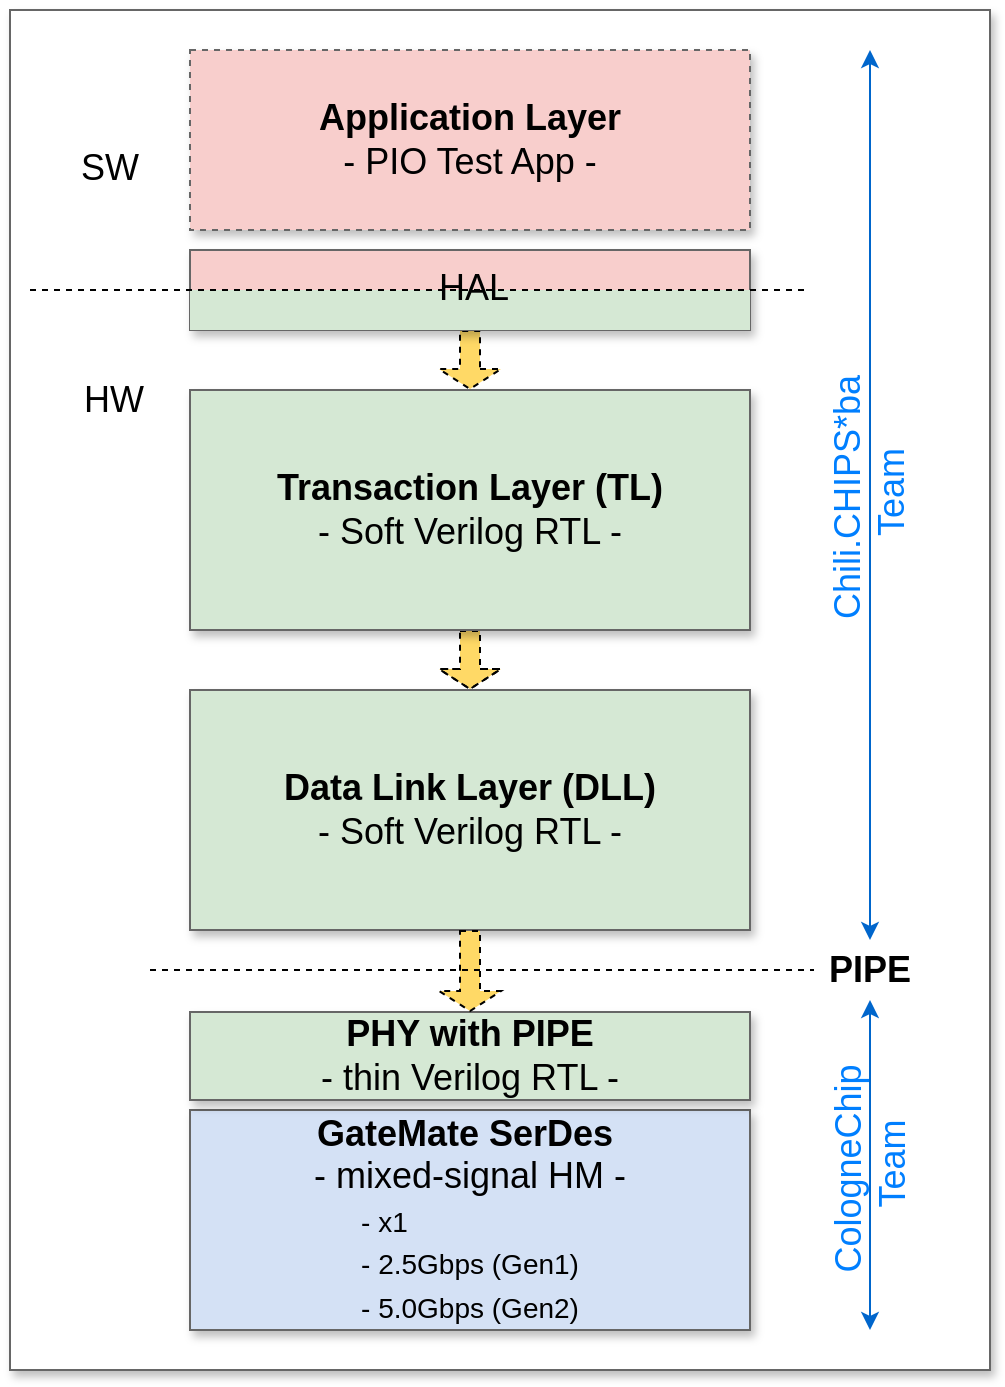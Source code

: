 <mxfile version="28.1.2">
  <diagram name="pcie-ep-top-stack" id="iVADKCF5TQAQzMJhJC40">
    <mxGraphModel dx="861" dy="740" grid="1" gridSize="10" guides="1" tooltips="1" connect="1" arrows="1" fold="1" page="1" pageScale="1.5" pageWidth="1169" pageHeight="826" background="none" math="0" shadow="0">
      <root>
        <mxCell id="AeBB8-sio0Yl_H-ksZP_-0" style=";html=1;" />
        <mxCell id="AeBB8-sio0Yl_H-ksZP_-1" style=";html=1;" parent="AeBB8-sio0Yl_H-ksZP_-0" />
        <mxCell id="Jr1wNBjs-3OzKCK7sR3b-0" value="" style="whiteSpace=wrap;html=1;shadow=1;fontSize=18;fillColor=#FFFFFF;strokeColor=#666666;" parent="AeBB8-sio0Yl_H-ksZP_-1" vertex="1">
          <mxGeometry x="36" y="38" width="490" height="680" as="geometry" />
        </mxCell>
        <mxCell id="0kSYVy-Y1JwLHe2bQv9W-3" style="edgeStyle=orthogonalEdgeStyle;rounded=0;orthogonalLoop=1;jettySize=auto;html=1;exitX=0.25;exitY=0;exitDx=0;exitDy=0;entryX=0.25;entryY=1;entryDx=0;entryDy=0;dashed=1;endArrow=none;endFill=0;shape=flexArrow;endSize=3;startSize=3;fillColor=#FFD966;" parent="AeBB8-sio0Yl_H-ksZP_-1" source="FPzUiwhHF7_pBEXh611t-1" edge="1">
          <mxGeometry relative="1" as="geometry">
            <mxPoint x="265" y="410" as="targetPoint" />
          </mxGeometry>
        </mxCell>
        <mxCell id="0kSYVy-Y1JwLHe2bQv9W-4" style="edgeStyle=orthogonalEdgeStyle;rounded=0;orthogonalLoop=1;jettySize=auto;html=1;exitX=0.75;exitY=0;exitDx=0;exitDy=0;entryX=0.75;entryY=1;entryDx=0;entryDy=0;shape=flexArrow;endSize=3;startSize=3;fillColor=#A680B8;" parent="AeBB8-sio0Yl_H-ksZP_-1" source="FPzUiwhHF7_pBEXh611t-1" edge="1">
          <mxGeometry relative="1" as="geometry">
            <mxPoint x="335" y="410" as="targetPoint" />
          </mxGeometry>
        </mxCell>
        <mxCell id="0kSYVy-Y1JwLHe2bQv9W-9" style="edgeStyle=orthogonalEdgeStyle;rounded=0;orthogonalLoop=1;jettySize=auto;html=1;exitX=0.25;exitY=1;exitDx=0;exitDy=0;entryX=0.25;entryY=0;entryDx=0;entryDy=0;shape=flexArrow;endSize=3;startSize=3;fillColor=#A680B8;" parent="AeBB8-sio0Yl_H-ksZP_-1" source="FPzUiwhHF7_pBEXh611t-4" edge="1">
          <mxGeometry relative="1" as="geometry">
            <mxPoint x="435" y="350" as="targetPoint" />
          </mxGeometry>
        </mxCell>
        <mxCell id="0kSYVy-Y1JwLHe2bQv9W-10" style="edgeStyle=orthogonalEdgeStyle;rounded=0;orthogonalLoop=1;jettySize=auto;html=1;exitX=0.75;exitY=1;exitDx=0;exitDy=0;entryX=0.75;entryY=0;entryDx=0;entryDy=0;dashed=1;endArrow=none;endFill=0;shape=flexArrow;endSize=3;startSize=3;fillColor=#FFD966;" parent="AeBB8-sio0Yl_H-ksZP_-1" source="FPzUiwhHF7_pBEXh611t-4" edge="1">
          <mxGeometry relative="1" as="geometry">
            <mxPoint x="505" y="350" as="targetPoint" />
          </mxGeometry>
        </mxCell>
        <mxCell id="0kSYVy-Y1JwLHe2bQv9W-11" style="edgeStyle=orthogonalEdgeStyle;rounded=0;orthogonalLoop=1;jettySize=auto;html=1;exitX=0.25;exitY=1;exitDx=0;exitDy=0;entryX=0.25;entryY=0;entryDx=0;entryDy=0;shape=flexArrow;endSize=3;startSize=3;fillColor=#A680B8;" parent="AeBB8-sio0Yl_H-ksZP_-1" source="FPzUiwhHF7_pBEXh611t-10" edge="1">
          <mxGeometry relative="1" as="geometry">
            <mxPoint x="435" y="440" as="targetPoint" />
          </mxGeometry>
        </mxCell>
        <mxCell id="0kSYVy-Y1JwLHe2bQv9W-12" style="edgeStyle=orthogonalEdgeStyle;rounded=0;orthogonalLoop=1;jettySize=auto;html=1;exitX=0.75;exitY=1;exitDx=0;exitDy=0;entryX=0.75;entryY=0;entryDx=0;entryDy=0;dashed=1;endArrow=none;endFill=0;shape=flexArrow;endSize=3;startSize=3;fillColor=#FFD966;" parent="AeBB8-sio0Yl_H-ksZP_-1" source="FPzUiwhHF7_pBEXh611t-10" edge="1">
          <mxGeometry relative="1" as="geometry">
            <mxPoint x="505" y="440" as="targetPoint" />
          </mxGeometry>
        </mxCell>
        <mxCell id="0kSYVy-Y1JwLHe2bQv9W-5" style="edgeStyle=orthogonalEdgeStyle;rounded=0;orthogonalLoop=1;jettySize=auto;html=1;exitX=0.25;exitY=0;exitDx=0;exitDy=0;entryX=0.25;entryY=1;entryDx=0;entryDy=0;dashed=1;endArrow=none;endFill=0;shape=flexArrow;fillColor=#FFD966;" parent="AeBB8-sio0Yl_H-ksZP_-1" source="FPzUiwhHF7_pBEXh611t-11" edge="1">
          <mxGeometry relative="1" as="geometry">
            <mxPoint x="265" y="320" as="targetPoint" />
          </mxGeometry>
        </mxCell>
        <mxCell id="0kSYVy-Y1JwLHe2bQv9W-6" style="edgeStyle=orthogonalEdgeStyle;rounded=0;orthogonalLoop=1;jettySize=auto;html=1;exitX=0.75;exitY=0;exitDx=0;exitDy=0;entryX=0.75;entryY=1;entryDx=0;entryDy=0;shape=flexArrow;endSize=3;startSize=3;fillColor=#A680B8;" parent="AeBB8-sio0Yl_H-ksZP_-1" source="FPzUiwhHF7_pBEXh611t-11" edge="1">
          <mxGeometry relative="1" as="geometry">
            <mxPoint x="335" y="320" as="targetPoint" />
          </mxGeometry>
        </mxCell>
        <mxCell id="0kSYVy-Y1JwLHe2bQv9W-7" style="edgeStyle=orthogonalEdgeStyle;rounded=0;orthogonalLoop=1;jettySize=auto;html=1;exitX=1;exitY=0.25;exitDx=0;exitDy=0;entryX=0;entryY=0.25;entryDx=0;entryDy=0;dashed=1;shape=flexArrow;endSize=3;startSize=3;fillColor=#FFD966;" parent="AeBB8-sio0Yl_H-ksZP_-1" target="FPzUiwhHF7_pBEXh611t-4" edge="1">
          <mxGeometry relative="1" as="geometry">
            <mxPoint x="370" y="275" as="sourcePoint" />
          </mxGeometry>
        </mxCell>
        <mxCell id="0kSYVy-Y1JwLHe2bQv9W-8" style="edgeStyle=orthogonalEdgeStyle;rounded=0;orthogonalLoop=1;jettySize=auto;html=1;exitX=1;exitY=0.75;exitDx=0;exitDy=0;entryX=0;entryY=0.75;entryDx=0;entryDy=0;shape=flexArrow;endSize=3;startSize=3;fillColor=#A680B8;" parent="AeBB8-sio0Yl_H-ksZP_-1" target="FPzUiwhHF7_pBEXh611t-4" edge="1">
          <mxGeometry relative="1" as="geometry">
            <mxPoint x="370" y="305" as="sourcePoint" />
          </mxGeometry>
        </mxCell>
        <mxCell id="UBBNeBkAg1hyHC5WGzaB-0" value="HW" style="text;html=1;align=center;verticalAlign=middle;whiteSpace=wrap;rounded=0;fontSize=18;" parent="AeBB8-sio0Yl_H-ksZP_-1" vertex="1">
          <mxGeometry x="63" y="218" width="50" height="30" as="geometry" />
        </mxCell>
        <mxCell id="L0XiJvnp8FuRfK17jGib-0" value="&lt;b&gt;Application Layer&lt;/b&gt;&lt;div&gt;- PIO Test App -&lt;/div&gt;" style="whiteSpace=wrap;html=1;shadow=1;fontSize=18;fillColor=#F8CECC;strokeColor=#666666;rotation=0;dashed=1;" parent="AeBB8-sio0Yl_H-ksZP_-1" vertex="1">
          <mxGeometry x="126" y="58" width="280" height="90" as="geometry" />
        </mxCell>
        <mxCell id="PKpEmeWrTmAuyZNnIx-F-3" value="SW" style="text;html=1;align=center;verticalAlign=middle;whiteSpace=wrap;rounded=0;fontSize=18;" parent="AeBB8-sio0Yl_H-ksZP_-1" vertex="1">
          <mxGeometry x="66" y="102" width="40" height="30" as="geometry" />
        </mxCell>
        <mxCell id="4keF-OSWOWsRNEGEbGln-13" style="edgeStyle=orthogonalEdgeStyle;rounded=0;orthogonalLoop=1;jettySize=auto;html=1;exitX=0.5;exitY=0;exitDx=0;exitDy=0;entryX=0.5;entryY=1;entryDx=0;entryDy=0;startArrow=classic;startFill=1;endArrow=none;endFill=0;dashed=1;shape=flexArrow;endSize=3;startSize=3;fillColor=#FFD966;" parent="AeBB8-sio0Yl_H-ksZP_-1" source="FPzUiwhHF7_pBEXh611t-2" target="cCnOBG8AQMa66YPJWPuT-0" edge="1">
          <mxGeometry relative="1" as="geometry" />
        </mxCell>
        <mxCell id="0kSYVy-Y1JwLHe2bQv9W-13" style="edgeStyle=orthogonalEdgeStyle;rounded=0;orthogonalLoop=1;jettySize=auto;html=1;exitX=0.5;exitY=1;exitDx=0;exitDy=0;dashed=1;shape=flexArrow;endSize=3;startSize=3;fillColor=#FFD966;" parent="AeBB8-sio0Yl_H-ksZP_-1" source="FPzUiwhHF7_pBEXh611t-2" target="X933TCw_-QwqKFYSolv7-0" edge="1">
          <mxGeometry relative="1" as="geometry">
            <mxPoint x="526" y="423" as="sourcePoint" />
            <mxPoint x="556.98" y="423.12" as="targetPoint" />
          </mxGeometry>
        </mxCell>
        <mxCell id="UBBNeBkAg1hyHC5WGzaB-4" value="" style="whiteSpace=wrap;html=1;shadow=1;fontSize=18;fillColor=#F8CECC;strokeColor=#666666;" parent="AeBB8-sio0Yl_H-ksZP_-1" vertex="1">
          <mxGeometry x="126" y="158" width="280" height="40" as="geometry" />
        </mxCell>
        <mxCell id="FPzUiwhHF7_pBEXh611t-2" value="&lt;b&gt;Transaction Layer (TL)&lt;/b&gt;&lt;br&gt;- Soft Verilog RTL -" style="whiteSpace=wrap;html=1;shadow=1;fontSize=18;fillColor=#D5E8D4;strokeColor=#666666;" parent="AeBB8-sio0Yl_H-ksZP_-1" vertex="1">
          <mxGeometry x="126" y="228" width="280" height="120" as="geometry" />
        </mxCell>
        <mxCell id="FPzUiwhHF7_pBEXh611t-0" value="&lt;div style=&quot;&quot;&gt;&lt;span style=&quot;background-color: transparent; color: light-dark(rgb(0, 0, 0), rgb(255, 255, 255));&quot;&gt;&lt;b&gt;GateMate SerDes&amp;nbsp;&lt;/b&gt;&lt;br&gt;- mixed-signal HM -&lt;/span&gt;&lt;/div&gt;&lt;div&gt;&lt;font style=&quot;font-size: 14px;&quot;&gt;- x1&amp;nbsp; &amp;nbsp; &amp;nbsp; &amp;nbsp; &amp;nbsp; &amp;nbsp; &amp;nbsp; &amp;nbsp; &amp;nbsp; &amp;nbsp; &amp;nbsp;&amp;nbsp;&lt;br&gt;- 2.5Gbps (Gen1)&lt;/font&gt;&lt;/div&gt;&lt;div&gt;&lt;font style=&quot;font-size: 14px;&quot;&gt;- 5.0Gbps (Gen2)&lt;/font&gt;&lt;/div&gt;" style="whiteSpace=wrap;html=1;shadow=1;fontSize=18;fillColor=#D4E1F5;strokeColor=#666666;align=center;" parent="AeBB8-sio0Yl_H-ksZP_-1" vertex="1">
          <mxGeometry x="126" y="588" width="280" height="110" as="geometry" />
        </mxCell>
        <mxCell id="cCnOBG8AQMa66YPJWPuT-0" value="" style="whiteSpace=wrap;html=1;shadow=0;fontSize=18;fillColor=#D5E8D4;strokeColor=none;" parent="AeBB8-sio0Yl_H-ksZP_-1" vertex="1">
          <mxGeometry x="126" y="178" width="280" height="20" as="geometry" />
        </mxCell>
        <mxCell id="cCnOBG8AQMa66YPJWPuT-1" value="HAL" style="text;html=1;align=center;verticalAlign=middle;whiteSpace=wrap;rounded=0;fontSize=18;" parent="AeBB8-sio0Yl_H-ksZP_-1" vertex="1">
          <mxGeometry x="233" y="162" width="70" height="30" as="geometry" />
        </mxCell>
        <mxCell id="OlcDU-nbh-58OPeF0slU-0" value="" style="endArrow=none;dashed=1;html=1;rounded=0;" parent="AeBB8-sio0Yl_H-ksZP_-1" edge="1">
          <mxGeometry width="50" height="50" relative="1" as="geometry">
            <mxPoint x="46" y="178" as="sourcePoint" />
            <mxPoint x="434" y="178" as="targetPoint" />
          </mxGeometry>
        </mxCell>
        <mxCell id="X933TCw_-QwqKFYSolv7-0" value="&lt;b&gt;Data Link Layer (DLL)&lt;/b&gt;&lt;br&gt;- Soft Verilog RTL -" style="whiteSpace=wrap;html=1;shadow=1;fontSize=18;fillColor=#D5E8D4;strokeColor=#666666;" vertex="1" parent="AeBB8-sio0Yl_H-ksZP_-1">
          <mxGeometry x="126" y="378" width="280" height="120" as="geometry" />
        </mxCell>
        <mxCell id="X933TCw_-QwqKFYSolv7-5" value="&lt;b&gt;PHY with PIPE&lt;/b&gt;&lt;br&gt;- thin Verilog RTL -" style="whiteSpace=wrap;html=1;shadow=1;fontSize=18;fillColor=#D5E8D4;strokeColor=#666666;" vertex="1" parent="AeBB8-sio0Yl_H-ksZP_-1">
          <mxGeometry x="126" y="539" width="280" height="44" as="geometry" />
        </mxCell>
        <mxCell id="X933TCw_-QwqKFYSolv7-6" style="edgeStyle=orthogonalEdgeStyle;rounded=0;orthogonalLoop=1;jettySize=auto;html=1;exitX=0.5;exitY=1;exitDx=0;exitDy=0;dashed=1;shape=flexArrow;endSize=3;startSize=3;fillColor=#FFD966;entryX=0.5;entryY=0;entryDx=0;entryDy=0;" edge="1" parent="AeBB8-sio0Yl_H-ksZP_-1" source="X933TCw_-QwqKFYSolv7-0" target="X933TCw_-QwqKFYSolv7-5">
          <mxGeometry relative="1" as="geometry">
            <mxPoint x="266" y="498" as="sourcePoint" />
            <mxPoint x="266" y="528" as="targetPoint" />
          </mxGeometry>
        </mxCell>
        <mxCell id="X933TCw_-QwqKFYSolv7-8" value="" style="endArrow=none;dashed=1;html=1;rounded=0;" edge="1" parent="AeBB8-sio0Yl_H-ksZP_-1">
          <mxGeometry width="50" height="50" relative="1" as="geometry">
            <mxPoint x="106" y="518" as="sourcePoint" />
            <mxPoint x="438" y="518" as="targetPoint" />
          </mxGeometry>
        </mxCell>
        <mxCell id="X933TCw_-QwqKFYSolv7-9" value="&lt;b&gt;PIPE&lt;/b&gt;" style="text;html=1;align=center;verticalAlign=middle;whiteSpace=wrap;rounded=0;fontSize=18;" vertex="1" parent="AeBB8-sio0Yl_H-ksZP_-1">
          <mxGeometry x="441" y="503" width="50" height="30" as="geometry" />
        </mxCell>
        <mxCell id="X933TCw_-QwqKFYSolv7-10" value="CologneChip&amp;nbsp;&lt;div&gt;Team&lt;/div&gt;" style="text;html=1;align=center;verticalAlign=middle;whiteSpace=wrap;rounded=0;fontSize=18;rotation=-90;fontColor=#007FFF;" vertex="1" parent="AeBB8-sio0Yl_H-ksZP_-1">
          <mxGeometry x="409.25" y="590.75" width="113" height="47.5" as="geometry" />
        </mxCell>
        <mxCell id="X933TCw_-QwqKFYSolv7-11" value="" style="endArrow=classic;html=1;rounded=0;exitX=0.5;exitY=1;exitDx=0;exitDy=0;startArrow=classic;startFill=1;endFill=1;strokeColor=#0066CC;fontColor=#007FFF;" edge="1" parent="AeBB8-sio0Yl_H-ksZP_-1" source="X933TCw_-QwqKFYSolv7-9">
          <mxGeometry width="50" height="50" relative="1" as="geometry">
            <mxPoint x="396" y="518" as="sourcePoint" />
            <mxPoint x="466" y="698" as="targetPoint" />
          </mxGeometry>
        </mxCell>
        <mxCell id="X933TCw_-QwqKFYSolv7-14" value="Chili.CHIPS*ba&amp;nbsp;&lt;div&gt;Team&lt;/div&gt;" style="text;html=1;align=center;verticalAlign=middle;whiteSpace=wrap;rounded=0;fontSize=18;rotation=-90;fontColor=#007FFF;" vertex="1" parent="AeBB8-sio0Yl_H-ksZP_-1">
          <mxGeometry x="383" y="254" width="166" height="50" as="geometry" />
        </mxCell>
        <mxCell id="X933TCw_-QwqKFYSolv7-16" value="" style="endArrow=classic;html=1;rounded=0;startArrow=classic;startFill=1;endFill=1;strokeColor=#0066CC;fontColor=#007FFF;" edge="1" parent="AeBB8-sio0Yl_H-ksZP_-1">
          <mxGeometry width="50" height="50" relative="1" as="geometry">
            <mxPoint x="466" y="58" as="sourcePoint" />
            <mxPoint x="466" y="503" as="targetPoint" />
          </mxGeometry>
        </mxCell>
      </root>
    </mxGraphModel>
  </diagram>
</mxfile>
